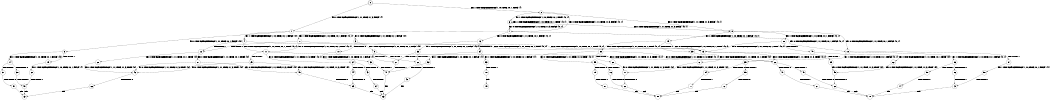 digraph BCG {
size = "7, 10.5";
center = TRUE;
node [shape = circle];
0 [peripheries = 2];
0 -> 1 [label = "EX !0 !ATOMIC_EXCH_BRANCH (1, +1, TRUE, +1, 3, FALSE) !{}"];
0 -> 2 [label = "EX !1 !ATOMIC_EXCH_BRANCH (1, +0, TRUE, +0, 1, TRUE) !{}"];
1 -> 3 [label = "EX !0 !ATOMIC_EXCH_BRANCH (1, +1, TRUE, +0, 1, FALSE) !{0}"];
1 -> 4 [label = "EX !1 !ATOMIC_EXCH_BRANCH (1, +0, TRUE, +0, 1, FALSE) !{0}"];
1 -> 5 [label = "EX !0 !ATOMIC_EXCH_BRANCH (1, +1, TRUE, +0, 1, FALSE) !{0}"];
2 -> 6 [label = "EX !1 !ATOMIC_EXCH_BRANCH (1, +0, TRUE, +0, 1, TRUE) !{0, 1}"];
2 -> 7 [label = "EX !0 !ATOMIC_EXCH_BRANCH (1, +1, TRUE, +1, 3, FALSE) !{0, 1}"];
2 -> 8 [label = "EX !0 !ATOMIC_EXCH_BRANCH (1, +1, TRUE, +1, 3, FALSE) !{0, 1}"];
3 -> 9 [label = "EX !1 !ATOMIC_EXCH_BRANCH (1, +0, TRUE, +0, 1, FALSE) !{0}"];
3 -> 10 [label = "TERMINATE !0"];
4 -> 11 [label = "EX !0 !ATOMIC_EXCH_BRANCH (1, +1, TRUE, +0, 1, TRUE) !{0, 1}"];
4 -> 12 [label = "TERMINATE !1"];
4 -> 13 [label = "EX !0 !ATOMIC_EXCH_BRANCH (1, +1, TRUE, +0, 1, TRUE) !{0, 1}"];
5 -> 14 [label = "EX !1 !ATOMIC_EXCH_BRANCH (1, +0, TRUE, +0, 1, FALSE) !{0}"];
5 -> 15 [label = "TERMINATE !0"];
6 -> 6 [label = "EX !1 !ATOMIC_EXCH_BRANCH (1, +0, TRUE, +0, 1, TRUE) !{0, 1}"];
6 -> 7 [label = "EX !0 !ATOMIC_EXCH_BRANCH (1, +1, TRUE, +1, 3, FALSE) !{0, 1}"];
6 -> 8 [label = "EX !0 !ATOMIC_EXCH_BRANCH (1, +1, TRUE, +1, 3, FALSE) !{0, 1}"];
7 -> 16 [label = "EX !0 !ATOMIC_EXCH_BRANCH (1, +1, TRUE, +0, 1, FALSE) !{0, 1}"];
7 -> 17 [label = "EX !1 !ATOMIC_EXCH_BRANCH (1, +0, TRUE, +0, 1, FALSE) !{0, 1}"];
7 -> 18 [label = "EX !0 !ATOMIC_EXCH_BRANCH (1, +1, TRUE, +0, 1, FALSE) !{0, 1}"];
8 -> 19 [label = "EX !1 !ATOMIC_EXCH_BRANCH (1, +0, TRUE, +0, 1, FALSE) !{0, 1}"];
8 -> 18 [label = "EX !0 !ATOMIC_EXCH_BRANCH (1, +1, TRUE, +0, 1, FALSE) !{0, 1}"];
8 -> 20 [label = "EX !1 !ATOMIC_EXCH_BRANCH (1, +0, TRUE, +0, 1, FALSE) !{0, 1}"];
9 -> 21 [label = "TERMINATE !0"];
9 -> 22 [label = "TERMINATE !1"];
10 -> 23 [label = "EX !1 !ATOMIC_EXCH_BRANCH (1, +0, TRUE, +0, 1, FALSE) !{}"];
11 -> 24 [label = "EX !0 !ATOMIC_EXCH_BRANCH (1, +1, TRUE, +1, 3, TRUE) !{0, 1}"];
11 -> 25 [label = "TERMINATE !1"];
11 -> 26 [label = "EX !0 !ATOMIC_EXCH_BRANCH (1, +1, TRUE, +1, 3, TRUE) !{0, 1}"];
12 -> 27 [label = "EX !0 !ATOMIC_EXCH_BRANCH (1, +1, TRUE, +0, 1, TRUE) !{0}"];
12 -> 28 [label = "EX !0 !ATOMIC_EXCH_BRANCH (1, +1, TRUE, +0, 1, TRUE) !{0}"];
13 -> 26 [label = "EX !0 !ATOMIC_EXCH_BRANCH (1, +1, TRUE, +1, 3, TRUE) !{0, 1}"];
13 -> 29 [label = "TERMINATE !1"];
14 -> 30 [label = "TERMINATE !0"];
14 -> 31 [label = "TERMINATE !1"];
15 -> 32 [label = "EX !1 !ATOMIC_EXCH_BRANCH (1, +0, TRUE, +0, 1, FALSE) !{}"];
16 -> 33 [label = "EX !1 !ATOMIC_EXCH_BRANCH (1, +0, TRUE, +0, 1, FALSE) !{0, 1}"];
16 -> 34 [label = "TERMINATE !0"];
17 -> 11 [label = "EX !0 !ATOMIC_EXCH_BRANCH (1, +1, TRUE, +0, 1, TRUE) !{0, 1}"];
17 -> 12 [label = "TERMINATE !1"];
17 -> 13 [label = "EX !0 !ATOMIC_EXCH_BRANCH (1, +1, TRUE, +0, 1, TRUE) !{0, 1}"];
18 -> 35 [label = "EX !1 !ATOMIC_EXCH_BRANCH (1, +0, TRUE, +0, 1, FALSE) !{0, 1}"];
18 -> 36 [label = "EX !1 !ATOMIC_EXCH_BRANCH (1, +0, TRUE, +0, 1, FALSE) !{0, 1}"];
18 -> 37 [label = "TERMINATE !0"];
19 -> 38 [label = "EX !0 !ATOMIC_EXCH_BRANCH (1, +1, TRUE, +0, 1, TRUE) !{0, 1}"];
19 -> 39 [label = "TERMINATE !1"];
19 -> 13 [label = "EX !0 !ATOMIC_EXCH_BRANCH (1, +1, TRUE, +0, 1, TRUE) !{0, 1}"];
20 -> 13 [label = "EX !0 !ATOMIC_EXCH_BRANCH (1, +1, TRUE, +0, 1, TRUE) !{0, 1}"];
20 -> 40 [label = "TERMINATE !1"];
21 -> 41 [label = "TERMINATE !1"];
22 -> 42 [label = "TERMINATE !0"];
23 -> 41 [label = "TERMINATE !1"];
24 -> 43 [label = "TERMINATE !0"];
24 -> 44 [label = "TERMINATE !1"];
25 -> 45 [label = "EX !0 !ATOMIC_EXCH_BRANCH (1, +1, TRUE, +1, 3, TRUE) !{0}"];
25 -> 46 [label = "EX !0 !ATOMIC_EXCH_BRANCH (1, +1, TRUE, +1, 3, TRUE) !{0}"];
26 -> 47 [label = "TERMINATE !0"];
26 -> 48 [label = "TERMINATE !1"];
27 -> 45 [label = "EX !0 !ATOMIC_EXCH_BRANCH (1, +1, TRUE, +1, 3, TRUE) !{0}"];
27 -> 46 [label = "EX !0 !ATOMIC_EXCH_BRANCH (1, +1, TRUE, +1, 3, TRUE) !{0}"];
28 -> 46 [label = "EX !0 !ATOMIC_EXCH_BRANCH (1, +1, TRUE, +1, 3, TRUE) !{0}"];
29 -> 49 [label = "EX !0 !ATOMIC_EXCH_BRANCH (1, +1, TRUE, +1, 3, TRUE) !{0}"];
30 -> 50 [label = "TERMINATE !1"];
31 -> 51 [label = "TERMINATE !0"];
32 -> 50 [label = "TERMINATE !1"];
33 -> 21 [label = "TERMINATE !0"];
33 -> 22 [label = "TERMINATE !1"];
34 -> 52 [label = "EX !1 !ATOMIC_EXCH_BRANCH (1, +0, TRUE, +0, 1, FALSE) !{1}"];
34 -> 53 [label = "EX !1 !ATOMIC_EXCH_BRANCH (1, +0, TRUE, +0, 1, FALSE) !{1}"];
35 -> 54 [label = "TERMINATE !0"];
35 -> 55 [label = "TERMINATE !1"];
36 -> 56 [label = "TERMINATE !0"];
36 -> 57 [label = "TERMINATE !1"];
37 -> 58 [label = "EX !1 !ATOMIC_EXCH_BRANCH (1, +0, TRUE, +0, 1, FALSE) !{1}"];
38 -> 59 [label = "EX !0 !ATOMIC_EXCH_BRANCH (1, +1, TRUE, +1, 3, TRUE) !{0, 1}"];
38 -> 60 [label = "TERMINATE !1"];
38 -> 26 [label = "EX !0 !ATOMIC_EXCH_BRANCH (1, +1, TRUE, +1, 3, TRUE) !{0, 1}"];
39 -> 61 [label = "EX !0 !ATOMIC_EXCH_BRANCH (1, +1, TRUE, +0, 1, TRUE) !{0}"];
40 -> 62 [label = "EX !0 !ATOMIC_EXCH_BRANCH (1, +1, TRUE, +0, 1, TRUE) !{0}"];
41 -> 63 [label = "exit"];
42 -> 63 [label = "exit"];
43 -> 64 [label = "TERMINATE !1"];
44 -> 65 [label = "TERMINATE !0"];
45 -> 65 [label = "TERMINATE !0"];
46 -> 66 [label = "TERMINATE !0"];
47 -> 67 [label = "TERMINATE !1"];
48 -> 68 [label = "TERMINATE !0"];
49 -> 68 [label = "TERMINATE !0"];
50 -> 69 [label = "exit"];
51 -> 69 [label = "exit"];
52 -> 41 [label = "TERMINATE !1"];
53 -> 70 [label = "TERMINATE !1"];
54 -> 71 [label = "TERMINATE !1"];
55 -> 72 [label = "TERMINATE !0"];
56 -> 73 [label = "TERMINATE !1"];
57 -> 74 [label = "TERMINATE !0"];
58 -> 73 [label = "TERMINATE !1"];
59 -> 75 [label = "TERMINATE !0"];
59 -> 76 [label = "TERMINATE !1"];
60 -> 77 [label = "EX !0 !ATOMIC_EXCH_BRANCH (1, +1, TRUE, +1, 3, TRUE) !{0}"];
61 -> 77 [label = "EX !0 !ATOMIC_EXCH_BRANCH (1, +1, TRUE, +1, 3, TRUE) !{0}"];
62 -> 49 [label = "EX !0 !ATOMIC_EXCH_BRANCH (1, +1, TRUE, +1, 3, TRUE) !{0}"];
64 -> 63 [label = "exit"];
65 -> 63 [label = "exit"];
66 -> 69 [label = "exit"];
67 -> 78 [label = "exit"];
68 -> 78 [label = "exit"];
70 -> 79 [label = "exit"];
71 -> 80 [label = "exit"];
72 -> 80 [label = "exit"];
73 -> 78 [label = "exit"];
74 -> 78 [label = "exit"];
75 -> 81 [label = "TERMINATE !1"];
76 -> 82 [label = "TERMINATE !0"];
77 -> 82 [label = "TERMINATE !0"];
81 -> 80 [label = "exit"];
82 -> 80 [label = "exit"];
}
